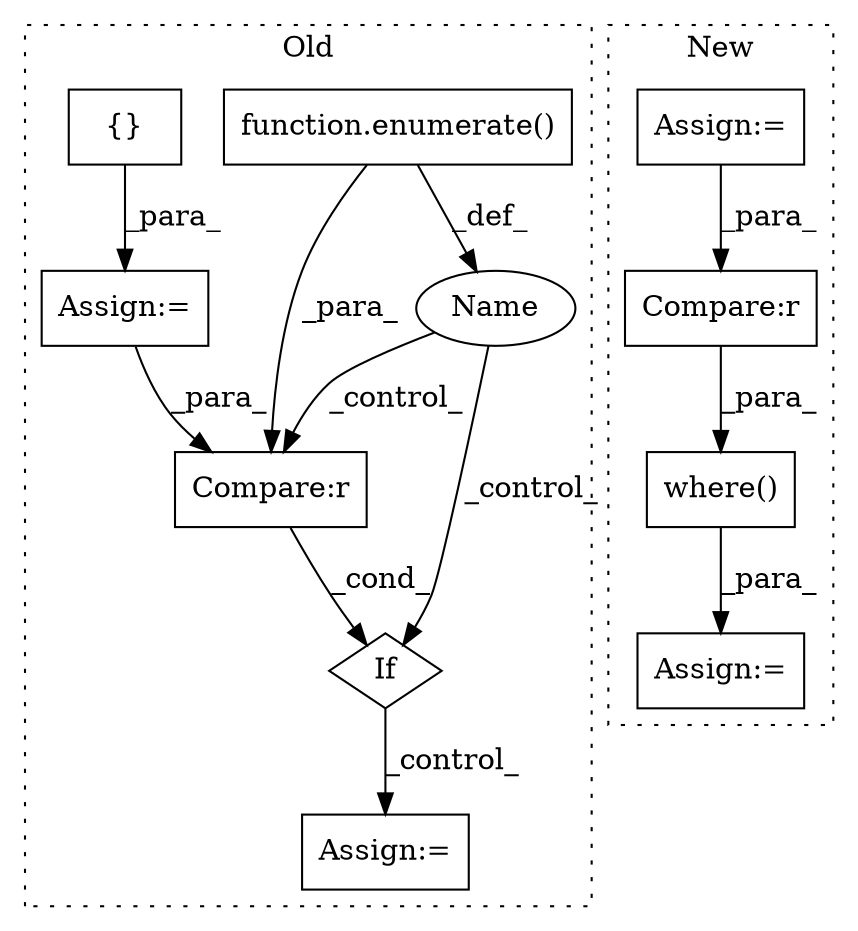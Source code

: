 digraph G {
subgraph cluster0 {
1 [label="function.enumerate()" a="75" s="26062,26075" l="10,1" shape="box"];
4 [label="If" a="96" s="26213" l="3" shape="diamond"];
5 [label="Assign:=" a="68" s="24572" l="3" shape="box"];
7 [label="Name" a="87" s="26057" l="1" shape="ellipse"];
8 [label="Assign:=" a="68" s="26418" l="3" shape="box"];
9 [label="{}" a="59" s="24575,24578" l="1,0" shape="box"];
10 [label="Compare:r" a="40" s="26216" l="7" shape="box"];
label = "Old";
style="dotted";
}
subgraph cluster1 {
2 [label="where()" a="75" s="26143,26200" l="12,1" shape="box"];
3 [label="Assign:=" a="68" s="25605" l="3" shape="box"];
6 [label="Assign:=" a="68" s="26140" l="3" shape="box"];
11 [label="Compare:r" a="40" s="26155" l="18" shape="box"];
label = "New";
style="dotted";
}
1 -> 7 [label="_def_"];
1 -> 10 [label="_para_"];
2 -> 6 [label="_para_"];
3 -> 11 [label="_para_"];
4 -> 8 [label="_control_"];
5 -> 10 [label="_para_"];
7 -> 10 [label="_control_"];
7 -> 4 [label="_control_"];
9 -> 5 [label="_para_"];
10 -> 4 [label="_cond_"];
11 -> 2 [label="_para_"];
}